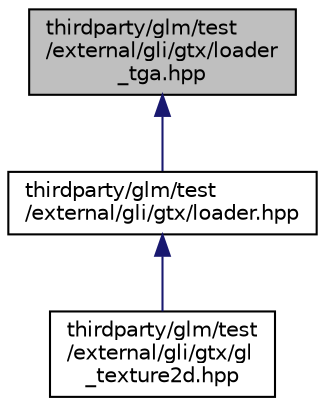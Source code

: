 digraph "thirdparty/glm/test/external/gli/gtx/loader_tga.hpp"
{
  edge [fontname="Helvetica",fontsize="10",labelfontname="Helvetica",labelfontsize="10"];
  node [fontname="Helvetica",fontsize="10",shape=record];
  Node1 [label="thirdparty/glm/test\l/external/gli/gtx/loader\l_tga.hpp",height=0.2,width=0.4,color="black", fillcolor="grey75", style="filled", fontcolor="black"];
  Node1 -> Node2 [dir="back",color="midnightblue",fontsize="10",style="solid",fontname="Helvetica"];
  Node2 [label="thirdparty/glm/test\l/external/gli/gtx/loader.hpp",height=0.2,width=0.4,color="black", fillcolor="white", style="filled",URL="$glm_2test_2external_2gli_2gtx_2loader_8hpp.html"];
  Node2 -> Node3 [dir="back",color="midnightblue",fontsize="10",style="solid",fontname="Helvetica"];
  Node3 [label="thirdparty/glm/test\l/external/gli/gtx/gl\l_texture2d.hpp",height=0.2,width=0.4,color="black", fillcolor="white", style="filled",URL="$glm_2test_2external_2gli_2gtx_2gl__texture2d_8hpp.html"];
}
